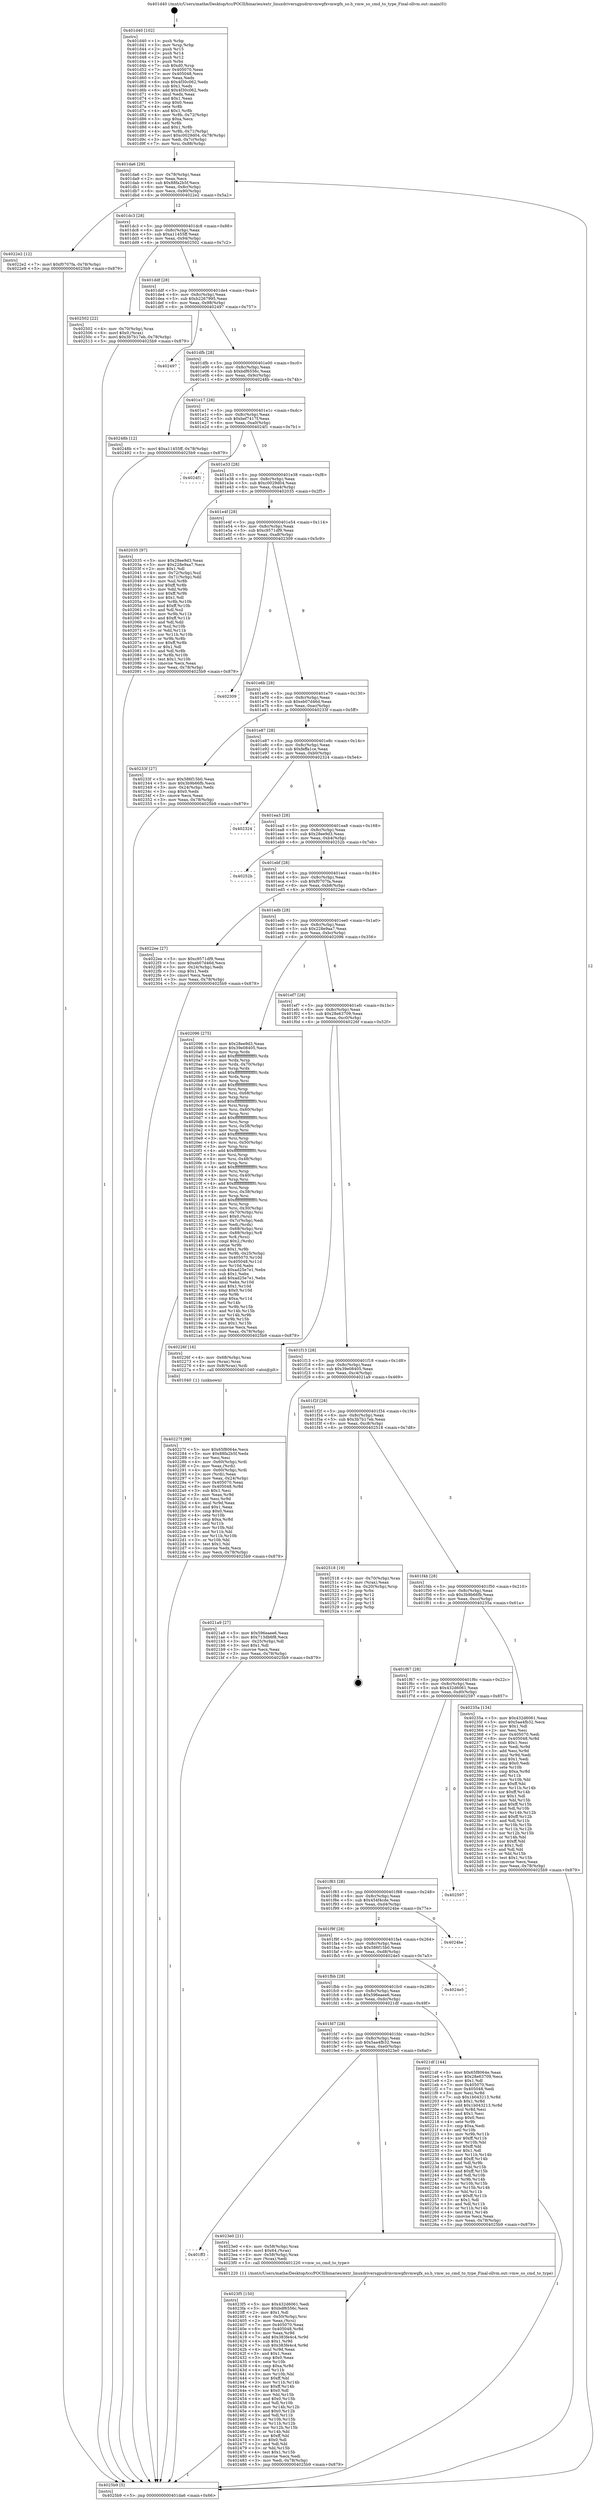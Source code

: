 digraph "0x401d40" {
  label = "0x401d40 (/mnt/c/Users/mathe/Desktop/tcc/POCII/binaries/extr_linuxdriversgpudrmvmwgfxvmwgfx_so.h_vmw_so_cmd_to_type_Final-ollvm.out::main(0))"
  labelloc = "t"
  node[shape=record]

  Entry [label="",width=0.3,height=0.3,shape=circle,fillcolor=black,style=filled]
  "0x401da6" [label="{
     0x401da6 [29]\l
     | [instrs]\l
     &nbsp;&nbsp;0x401da6 \<+3\>: mov -0x78(%rbp),%eax\l
     &nbsp;&nbsp;0x401da9 \<+2\>: mov %eax,%ecx\l
     &nbsp;&nbsp;0x401dab \<+6\>: sub $0x88fa2b5f,%ecx\l
     &nbsp;&nbsp;0x401db1 \<+6\>: mov %eax,-0x8c(%rbp)\l
     &nbsp;&nbsp;0x401db7 \<+6\>: mov %ecx,-0x90(%rbp)\l
     &nbsp;&nbsp;0x401dbd \<+6\>: je 00000000004022e2 \<main+0x5a2\>\l
  }"]
  "0x4022e2" [label="{
     0x4022e2 [12]\l
     | [instrs]\l
     &nbsp;&nbsp;0x4022e2 \<+7\>: movl $0xf0707fa,-0x78(%rbp)\l
     &nbsp;&nbsp;0x4022e9 \<+5\>: jmp 00000000004025b9 \<main+0x879\>\l
  }"]
  "0x401dc3" [label="{
     0x401dc3 [28]\l
     | [instrs]\l
     &nbsp;&nbsp;0x401dc3 \<+5\>: jmp 0000000000401dc8 \<main+0x88\>\l
     &nbsp;&nbsp;0x401dc8 \<+6\>: mov -0x8c(%rbp),%eax\l
     &nbsp;&nbsp;0x401dce \<+5\>: sub $0xa11455ff,%eax\l
     &nbsp;&nbsp;0x401dd3 \<+6\>: mov %eax,-0x94(%rbp)\l
     &nbsp;&nbsp;0x401dd9 \<+6\>: je 0000000000402502 \<main+0x7c2\>\l
  }"]
  Exit [label="",width=0.3,height=0.3,shape=circle,fillcolor=black,style=filled,peripheries=2]
  "0x402502" [label="{
     0x402502 [22]\l
     | [instrs]\l
     &nbsp;&nbsp;0x402502 \<+4\>: mov -0x70(%rbp),%rax\l
     &nbsp;&nbsp;0x402506 \<+6\>: movl $0x0,(%rax)\l
     &nbsp;&nbsp;0x40250c \<+7\>: movl $0x3b7b17eb,-0x78(%rbp)\l
     &nbsp;&nbsp;0x402513 \<+5\>: jmp 00000000004025b9 \<main+0x879\>\l
  }"]
  "0x401ddf" [label="{
     0x401ddf [28]\l
     | [instrs]\l
     &nbsp;&nbsp;0x401ddf \<+5\>: jmp 0000000000401de4 \<main+0xa4\>\l
     &nbsp;&nbsp;0x401de4 \<+6\>: mov -0x8c(%rbp),%eax\l
     &nbsp;&nbsp;0x401dea \<+5\>: sub $0xb2267995,%eax\l
     &nbsp;&nbsp;0x401def \<+6\>: mov %eax,-0x98(%rbp)\l
     &nbsp;&nbsp;0x401df5 \<+6\>: je 0000000000402497 \<main+0x757\>\l
  }"]
  "0x4023f5" [label="{
     0x4023f5 [150]\l
     | [instrs]\l
     &nbsp;&nbsp;0x4023f5 \<+5\>: mov $0x432d6061,%edi\l
     &nbsp;&nbsp;0x4023fa \<+5\>: mov $0xbdf6556c,%ecx\l
     &nbsp;&nbsp;0x4023ff \<+2\>: mov $0x1,%dl\l
     &nbsp;&nbsp;0x402401 \<+4\>: mov -0x50(%rbp),%rsi\l
     &nbsp;&nbsp;0x402405 \<+2\>: mov %eax,(%rsi)\l
     &nbsp;&nbsp;0x402407 \<+7\>: mov 0x405070,%eax\l
     &nbsp;&nbsp;0x40240e \<+8\>: mov 0x405048,%r8d\l
     &nbsp;&nbsp;0x402416 \<+3\>: mov %eax,%r9d\l
     &nbsp;&nbsp;0x402419 \<+7\>: add $0x383fe4c4,%r9d\l
     &nbsp;&nbsp;0x402420 \<+4\>: sub $0x1,%r9d\l
     &nbsp;&nbsp;0x402424 \<+7\>: sub $0x383fe4c4,%r9d\l
     &nbsp;&nbsp;0x40242b \<+4\>: imul %r9d,%eax\l
     &nbsp;&nbsp;0x40242f \<+3\>: and $0x1,%eax\l
     &nbsp;&nbsp;0x402432 \<+3\>: cmp $0x0,%eax\l
     &nbsp;&nbsp;0x402435 \<+4\>: sete %r10b\l
     &nbsp;&nbsp;0x402439 \<+4\>: cmp $0xa,%r8d\l
     &nbsp;&nbsp;0x40243d \<+4\>: setl %r11b\l
     &nbsp;&nbsp;0x402441 \<+3\>: mov %r10b,%bl\l
     &nbsp;&nbsp;0x402444 \<+3\>: xor $0xff,%bl\l
     &nbsp;&nbsp;0x402447 \<+3\>: mov %r11b,%r14b\l
     &nbsp;&nbsp;0x40244a \<+4\>: xor $0xff,%r14b\l
     &nbsp;&nbsp;0x40244e \<+3\>: xor $0x0,%dl\l
     &nbsp;&nbsp;0x402451 \<+3\>: mov %bl,%r15b\l
     &nbsp;&nbsp;0x402454 \<+4\>: and $0x0,%r15b\l
     &nbsp;&nbsp;0x402458 \<+3\>: and %dl,%r10b\l
     &nbsp;&nbsp;0x40245b \<+3\>: mov %r14b,%r12b\l
     &nbsp;&nbsp;0x40245e \<+4\>: and $0x0,%r12b\l
     &nbsp;&nbsp;0x402462 \<+3\>: and %dl,%r11b\l
     &nbsp;&nbsp;0x402465 \<+3\>: or %r10b,%r15b\l
     &nbsp;&nbsp;0x402468 \<+3\>: or %r11b,%r12b\l
     &nbsp;&nbsp;0x40246b \<+3\>: xor %r12b,%r15b\l
     &nbsp;&nbsp;0x40246e \<+3\>: or %r14b,%bl\l
     &nbsp;&nbsp;0x402471 \<+3\>: xor $0xff,%bl\l
     &nbsp;&nbsp;0x402474 \<+3\>: or $0x0,%dl\l
     &nbsp;&nbsp;0x402477 \<+2\>: and %dl,%bl\l
     &nbsp;&nbsp;0x402479 \<+3\>: or %bl,%r15b\l
     &nbsp;&nbsp;0x40247c \<+4\>: test $0x1,%r15b\l
     &nbsp;&nbsp;0x402480 \<+3\>: cmovne %ecx,%edi\l
     &nbsp;&nbsp;0x402483 \<+3\>: mov %edi,-0x78(%rbp)\l
     &nbsp;&nbsp;0x402486 \<+5\>: jmp 00000000004025b9 \<main+0x879\>\l
  }"]
  "0x402497" [label="{
     0x402497\l
  }", style=dashed]
  "0x401dfb" [label="{
     0x401dfb [28]\l
     | [instrs]\l
     &nbsp;&nbsp;0x401dfb \<+5\>: jmp 0000000000401e00 \<main+0xc0\>\l
     &nbsp;&nbsp;0x401e00 \<+6\>: mov -0x8c(%rbp),%eax\l
     &nbsp;&nbsp;0x401e06 \<+5\>: sub $0xbdf6556c,%eax\l
     &nbsp;&nbsp;0x401e0b \<+6\>: mov %eax,-0x9c(%rbp)\l
     &nbsp;&nbsp;0x401e11 \<+6\>: je 000000000040248b \<main+0x74b\>\l
  }"]
  "0x401ff3" [label="{
     0x401ff3\l
  }", style=dashed]
  "0x40248b" [label="{
     0x40248b [12]\l
     | [instrs]\l
     &nbsp;&nbsp;0x40248b \<+7\>: movl $0xa11455ff,-0x78(%rbp)\l
     &nbsp;&nbsp;0x402492 \<+5\>: jmp 00000000004025b9 \<main+0x879\>\l
  }"]
  "0x401e17" [label="{
     0x401e17 [28]\l
     | [instrs]\l
     &nbsp;&nbsp;0x401e17 \<+5\>: jmp 0000000000401e1c \<main+0xdc\>\l
     &nbsp;&nbsp;0x401e1c \<+6\>: mov -0x8c(%rbp),%eax\l
     &nbsp;&nbsp;0x401e22 \<+5\>: sub $0xbef7417f,%eax\l
     &nbsp;&nbsp;0x401e27 \<+6\>: mov %eax,-0xa0(%rbp)\l
     &nbsp;&nbsp;0x401e2d \<+6\>: je 00000000004024f1 \<main+0x7b1\>\l
  }"]
  "0x4023e0" [label="{
     0x4023e0 [21]\l
     | [instrs]\l
     &nbsp;&nbsp;0x4023e0 \<+4\>: mov -0x58(%rbp),%rax\l
     &nbsp;&nbsp;0x4023e4 \<+6\>: movl $0x64,(%rax)\l
     &nbsp;&nbsp;0x4023ea \<+4\>: mov -0x58(%rbp),%rax\l
     &nbsp;&nbsp;0x4023ee \<+2\>: mov (%rax),%edi\l
     &nbsp;&nbsp;0x4023f0 \<+5\>: call 0000000000401220 \<vmw_so_cmd_to_type\>\l
     | [calls]\l
     &nbsp;&nbsp;0x401220 \{1\} (/mnt/c/Users/mathe/Desktop/tcc/POCII/binaries/extr_linuxdriversgpudrmvmwgfxvmwgfx_so.h_vmw_so_cmd_to_type_Final-ollvm.out::vmw_so_cmd_to_type)\l
  }"]
  "0x4024f1" [label="{
     0x4024f1\l
  }", style=dashed]
  "0x401e33" [label="{
     0x401e33 [28]\l
     | [instrs]\l
     &nbsp;&nbsp;0x401e33 \<+5\>: jmp 0000000000401e38 \<main+0xf8\>\l
     &nbsp;&nbsp;0x401e38 \<+6\>: mov -0x8c(%rbp),%eax\l
     &nbsp;&nbsp;0x401e3e \<+5\>: sub $0xc0029d04,%eax\l
     &nbsp;&nbsp;0x401e43 \<+6\>: mov %eax,-0xa4(%rbp)\l
     &nbsp;&nbsp;0x401e49 \<+6\>: je 0000000000402035 \<main+0x2f5\>\l
  }"]
  "0x40227f" [label="{
     0x40227f [99]\l
     | [instrs]\l
     &nbsp;&nbsp;0x40227f \<+5\>: mov $0x65f8064e,%ecx\l
     &nbsp;&nbsp;0x402284 \<+5\>: mov $0x88fa2b5f,%edx\l
     &nbsp;&nbsp;0x402289 \<+2\>: xor %esi,%esi\l
     &nbsp;&nbsp;0x40228b \<+4\>: mov -0x60(%rbp),%rdi\l
     &nbsp;&nbsp;0x40228f \<+2\>: mov %eax,(%rdi)\l
     &nbsp;&nbsp;0x402291 \<+4\>: mov -0x60(%rbp),%rdi\l
     &nbsp;&nbsp;0x402295 \<+2\>: mov (%rdi),%eax\l
     &nbsp;&nbsp;0x402297 \<+3\>: mov %eax,-0x24(%rbp)\l
     &nbsp;&nbsp;0x40229a \<+7\>: mov 0x405070,%eax\l
     &nbsp;&nbsp;0x4022a1 \<+8\>: mov 0x405048,%r8d\l
     &nbsp;&nbsp;0x4022a9 \<+3\>: sub $0x1,%esi\l
     &nbsp;&nbsp;0x4022ac \<+3\>: mov %eax,%r9d\l
     &nbsp;&nbsp;0x4022af \<+3\>: add %esi,%r9d\l
     &nbsp;&nbsp;0x4022b2 \<+4\>: imul %r9d,%eax\l
     &nbsp;&nbsp;0x4022b6 \<+3\>: and $0x1,%eax\l
     &nbsp;&nbsp;0x4022b9 \<+3\>: cmp $0x0,%eax\l
     &nbsp;&nbsp;0x4022bc \<+4\>: sete %r10b\l
     &nbsp;&nbsp;0x4022c0 \<+4\>: cmp $0xa,%r8d\l
     &nbsp;&nbsp;0x4022c4 \<+4\>: setl %r11b\l
     &nbsp;&nbsp;0x4022c8 \<+3\>: mov %r10b,%bl\l
     &nbsp;&nbsp;0x4022cb \<+3\>: and %r11b,%bl\l
     &nbsp;&nbsp;0x4022ce \<+3\>: xor %r11b,%r10b\l
     &nbsp;&nbsp;0x4022d1 \<+3\>: or %r10b,%bl\l
     &nbsp;&nbsp;0x4022d4 \<+3\>: test $0x1,%bl\l
     &nbsp;&nbsp;0x4022d7 \<+3\>: cmovne %edx,%ecx\l
     &nbsp;&nbsp;0x4022da \<+3\>: mov %ecx,-0x78(%rbp)\l
     &nbsp;&nbsp;0x4022dd \<+5\>: jmp 00000000004025b9 \<main+0x879\>\l
  }"]
  "0x402035" [label="{
     0x402035 [97]\l
     | [instrs]\l
     &nbsp;&nbsp;0x402035 \<+5\>: mov $0x28ee9d3,%eax\l
     &nbsp;&nbsp;0x40203a \<+5\>: mov $0x228e9aa7,%ecx\l
     &nbsp;&nbsp;0x40203f \<+2\>: mov $0x1,%dl\l
     &nbsp;&nbsp;0x402041 \<+4\>: mov -0x72(%rbp),%sil\l
     &nbsp;&nbsp;0x402045 \<+4\>: mov -0x71(%rbp),%dil\l
     &nbsp;&nbsp;0x402049 \<+3\>: mov %sil,%r8b\l
     &nbsp;&nbsp;0x40204c \<+4\>: xor $0xff,%r8b\l
     &nbsp;&nbsp;0x402050 \<+3\>: mov %dil,%r9b\l
     &nbsp;&nbsp;0x402053 \<+4\>: xor $0xff,%r9b\l
     &nbsp;&nbsp;0x402057 \<+3\>: xor $0x1,%dl\l
     &nbsp;&nbsp;0x40205a \<+3\>: mov %r8b,%r10b\l
     &nbsp;&nbsp;0x40205d \<+4\>: and $0xff,%r10b\l
     &nbsp;&nbsp;0x402061 \<+3\>: and %dl,%sil\l
     &nbsp;&nbsp;0x402064 \<+3\>: mov %r9b,%r11b\l
     &nbsp;&nbsp;0x402067 \<+4\>: and $0xff,%r11b\l
     &nbsp;&nbsp;0x40206b \<+3\>: and %dl,%dil\l
     &nbsp;&nbsp;0x40206e \<+3\>: or %sil,%r10b\l
     &nbsp;&nbsp;0x402071 \<+3\>: or %dil,%r11b\l
     &nbsp;&nbsp;0x402074 \<+3\>: xor %r11b,%r10b\l
     &nbsp;&nbsp;0x402077 \<+3\>: or %r9b,%r8b\l
     &nbsp;&nbsp;0x40207a \<+4\>: xor $0xff,%r8b\l
     &nbsp;&nbsp;0x40207e \<+3\>: or $0x1,%dl\l
     &nbsp;&nbsp;0x402081 \<+3\>: and %dl,%r8b\l
     &nbsp;&nbsp;0x402084 \<+3\>: or %r8b,%r10b\l
     &nbsp;&nbsp;0x402087 \<+4\>: test $0x1,%r10b\l
     &nbsp;&nbsp;0x40208b \<+3\>: cmovne %ecx,%eax\l
     &nbsp;&nbsp;0x40208e \<+3\>: mov %eax,-0x78(%rbp)\l
     &nbsp;&nbsp;0x402091 \<+5\>: jmp 00000000004025b9 \<main+0x879\>\l
  }"]
  "0x401e4f" [label="{
     0x401e4f [28]\l
     | [instrs]\l
     &nbsp;&nbsp;0x401e4f \<+5\>: jmp 0000000000401e54 \<main+0x114\>\l
     &nbsp;&nbsp;0x401e54 \<+6\>: mov -0x8c(%rbp),%eax\l
     &nbsp;&nbsp;0x401e5a \<+5\>: sub $0xc9571df9,%eax\l
     &nbsp;&nbsp;0x401e5f \<+6\>: mov %eax,-0xa8(%rbp)\l
     &nbsp;&nbsp;0x401e65 \<+6\>: je 0000000000402309 \<main+0x5c9\>\l
  }"]
  "0x4025b9" [label="{
     0x4025b9 [5]\l
     | [instrs]\l
     &nbsp;&nbsp;0x4025b9 \<+5\>: jmp 0000000000401da6 \<main+0x66\>\l
  }"]
  "0x401d40" [label="{
     0x401d40 [102]\l
     | [instrs]\l
     &nbsp;&nbsp;0x401d40 \<+1\>: push %rbp\l
     &nbsp;&nbsp;0x401d41 \<+3\>: mov %rsp,%rbp\l
     &nbsp;&nbsp;0x401d44 \<+2\>: push %r15\l
     &nbsp;&nbsp;0x401d46 \<+2\>: push %r14\l
     &nbsp;&nbsp;0x401d48 \<+2\>: push %r12\l
     &nbsp;&nbsp;0x401d4a \<+1\>: push %rbx\l
     &nbsp;&nbsp;0x401d4b \<+7\>: sub $0xd0,%rsp\l
     &nbsp;&nbsp;0x401d52 \<+7\>: mov 0x405070,%eax\l
     &nbsp;&nbsp;0x401d59 \<+7\>: mov 0x405048,%ecx\l
     &nbsp;&nbsp;0x401d60 \<+2\>: mov %eax,%edx\l
     &nbsp;&nbsp;0x401d62 \<+6\>: sub $0x4f30c062,%edx\l
     &nbsp;&nbsp;0x401d68 \<+3\>: sub $0x1,%edx\l
     &nbsp;&nbsp;0x401d6b \<+6\>: add $0x4f30c062,%edx\l
     &nbsp;&nbsp;0x401d71 \<+3\>: imul %edx,%eax\l
     &nbsp;&nbsp;0x401d74 \<+3\>: and $0x1,%eax\l
     &nbsp;&nbsp;0x401d77 \<+3\>: cmp $0x0,%eax\l
     &nbsp;&nbsp;0x401d7a \<+4\>: sete %r8b\l
     &nbsp;&nbsp;0x401d7e \<+4\>: and $0x1,%r8b\l
     &nbsp;&nbsp;0x401d82 \<+4\>: mov %r8b,-0x72(%rbp)\l
     &nbsp;&nbsp;0x401d86 \<+3\>: cmp $0xa,%ecx\l
     &nbsp;&nbsp;0x401d89 \<+4\>: setl %r8b\l
     &nbsp;&nbsp;0x401d8d \<+4\>: and $0x1,%r8b\l
     &nbsp;&nbsp;0x401d91 \<+4\>: mov %r8b,-0x71(%rbp)\l
     &nbsp;&nbsp;0x401d95 \<+7\>: movl $0xc0029d04,-0x78(%rbp)\l
     &nbsp;&nbsp;0x401d9c \<+3\>: mov %edi,-0x7c(%rbp)\l
     &nbsp;&nbsp;0x401d9f \<+7\>: mov %rsi,-0x88(%rbp)\l
  }"]
  "0x401fd7" [label="{
     0x401fd7 [28]\l
     | [instrs]\l
     &nbsp;&nbsp;0x401fd7 \<+5\>: jmp 0000000000401fdc \<main+0x29c\>\l
     &nbsp;&nbsp;0x401fdc \<+6\>: mov -0x8c(%rbp),%eax\l
     &nbsp;&nbsp;0x401fe2 \<+5\>: sub $0x5aa4fb32,%eax\l
     &nbsp;&nbsp;0x401fe7 \<+6\>: mov %eax,-0xe0(%rbp)\l
     &nbsp;&nbsp;0x401fed \<+6\>: je 00000000004023e0 \<main+0x6a0\>\l
  }"]
  "0x402309" [label="{
     0x402309\l
  }", style=dashed]
  "0x401e6b" [label="{
     0x401e6b [28]\l
     | [instrs]\l
     &nbsp;&nbsp;0x401e6b \<+5\>: jmp 0000000000401e70 \<main+0x130\>\l
     &nbsp;&nbsp;0x401e70 \<+6\>: mov -0x8c(%rbp),%eax\l
     &nbsp;&nbsp;0x401e76 \<+5\>: sub $0xeb07d46d,%eax\l
     &nbsp;&nbsp;0x401e7b \<+6\>: mov %eax,-0xac(%rbp)\l
     &nbsp;&nbsp;0x401e81 \<+6\>: je 000000000040233f \<main+0x5ff\>\l
  }"]
  "0x4021df" [label="{
     0x4021df [144]\l
     | [instrs]\l
     &nbsp;&nbsp;0x4021df \<+5\>: mov $0x65f8064e,%eax\l
     &nbsp;&nbsp;0x4021e4 \<+5\>: mov $0x28e63709,%ecx\l
     &nbsp;&nbsp;0x4021e9 \<+2\>: mov $0x1,%dl\l
     &nbsp;&nbsp;0x4021eb \<+7\>: mov 0x405070,%esi\l
     &nbsp;&nbsp;0x4021f2 \<+7\>: mov 0x405048,%edi\l
     &nbsp;&nbsp;0x4021f9 \<+3\>: mov %esi,%r8d\l
     &nbsp;&nbsp;0x4021fc \<+7\>: sub $0x1b043213,%r8d\l
     &nbsp;&nbsp;0x402203 \<+4\>: sub $0x1,%r8d\l
     &nbsp;&nbsp;0x402207 \<+7\>: add $0x1b043213,%r8d\l
     &nbsp;&nbsp;0x40220e \<+4\>: imul %r8d,%esi\l
     &nbsp;&nbsp;0x402212 \<+3\>: and $0x1,%esi\l
     &nbsp;&nbsp;0x402215 \<+3\>: cmp $0x0,%esi\l
     &nbsp;&nbsp;0x402218 \<+4\>: sete %r9b\l
     &nbsp;&nbsp;0x40221c \<+3\>: cmp $0xa,%edi\l
     &nbsp;&nbsp;0x40221f \<+4\>: setl %r10b\l
     &nbsp;&nbsp;0x402223 \<+3\>: mov %r9b,%r11b\l
     &nbsp;&nbsp;0x402226 \<+4\>: xor $0xff,%r11b\l
     &nbsp;&nbsp;0x40222a \<+3\>: mov %r10b,%bl\l
     &nbsp;&nbsp;0x40222d \<+3\>: xor $0xff,%bl\l
     &nbsp;&nbsp;0x402230 \<+3\>: xor $0x1,%dl\l
     &nbsp;&nbsp;0x402233 \<+3\>: mov %r11b,%r14b\l
     &nbsp;&nbsp;0x402236 \<+4\>: and $0xff,%r14b\l
     &nbsp;&nbsp;0x40223a \<+3\>: and %dl,%r9b\l
     &nbsp;&nbsp;0x40223d \<+3\>: mov %bl,%r15b\l
     &nbsp;&nbsp;0x402240 \<+4\>: and $0xff,%r15b\l
     &nbsp;&nbsp;0x402244 \<+3\>: and %dl,%r10b\l
     &nbsp;&nbsp;0x402247 \<+3\>: or %r9b,%r14b\l
     &nbsp;&nbsp;0x40224a \<+3\>: or %r10b,%r15b\l
     &nbsp;&nbsp;0x40224d \<+3\>: xor %r15b,%r14b\l
     &nbsp;&nbsp;0x402250 \<+3\>: or %bl,%r11b\l
     &nbsp;&nbsp;0x402253 \<+4\>: xor $0xff,%r11b\l
     &nbsp;&nbsp;0x402257 \<+3\>: or $0x1,%dl\l
     &nbsp;&nbsp;0x40225a \<+3\>: and %dl,%r11b\l
     &nbsp;&nbsp;0x40225d \<+3\>: or %r11b,%r14b\l
     &nbsp;&nbsp;0x402260 \<+4\>: test $0x1,%r14b\l
     &nbsp;&nbsp;0x402264 \<+3\>: cmovne %ecx,%eax\l
     &nbsp;&nbsp;0x402267 \<+3\>: mov %eax,-0x78(%rbp)\l
     &nbsp;&nbsp;0x40226a \<+5\>: jmp 00000000004025b9 \<main+0x879\>\l
  }"]
  "0x40233f" [label="{
     0x40233f [27]\l
     | [instrs]\l
     &nbsp;&nbsp;0x40233f \<+5\>: mov $0x586f15b0,%eax\l
     &nbsp;&nbsp;0x402344 \<+5\>: mov $0x3b9b66fb,%ecx\l
     &nbsp;&nbsp;0x402349 \<+3\>: mov -0x24(%rbp),%edx\l
     &nbsp;&nbsp;0x40234c \<+3\>: cmp $0x0,%edx\l
     &nbsp;&nbsp;0x40234f \<+3\>: cmove %ecx,%eax\l
     &nbsp;&nbsp;0x402352 \<+3\>: mov %eax,-0x78(%rbp)\l
     &nbsp;&nbsp;0x402355 \<+5\>: jmp 00000000004025b9 \<main+0x879\>\l
  }"]
  "0x401e87" [label="{
     0x401e87 [28]\l
     | [instrs]\l
     &nbsp;&nbsp;0x401e87 \<+5\>: jmp 0000000000401e8c \<main+0x14c\>\l
     &nbsp;&nbsp;0x401e8c \<+6\>: mov -0x8c(%rbp),%eax\l
     &nbsp;&nbsp;0x401e92 \<+5\>: sub $0xfeffa1ce,%eax\l
     &nbsp;&nbsp;0x401e97 \<+6\>: mov %eax,-0xb0(%rbp)\l
     &nbsp;&nbsp;0x401e9d \<+6\>: je 0000000000402324 \<main+0x5e4\>\l
  }"]
  "0x401fbb" [label="{
     0x401fbb [28]\l
     | [instrs]\l
     &nbsp;&nbsp;0x401fbb \<+5\>: jmp 0000000000401fc0 \<main+0x280\>\l
     &nbsp;&nbsp;0x401fc0 \<+6\>: mov -0x8c(%rbp),%eax\l
     &nbsp;&nbsp;0x401fc6 \<+5\>: sub $0x596eaee6,%eax\l
     &nbsp;&nbsp;0x401fcb \<+6\>: mov %eax,-0xdc(%rbp)\l
     &nbsp;&nbsp;0x401fd1 \<+6\>: je 00000000004021df \<main+0x49f\>\l
  }"]
  "0x402324" [label="{
     0x402324\l
  }", style=dashed]
  "0x401ea3" [label="{
     0x401ea3 [28]\l
     | [instrs]\l
     &nbsp;&nbsp;0x401ea3 \<+5\>: jmp 0000000000401ea8 \<main+0x168\>\l
     &nbsp;&nbsp;0x401ea8 \<+6\>: mov -0x8c(%rbp),%eax\l
     &nbsp;&nbsp;0x401eae \<+5\>: sub $0x28ee9d3,%eax\l
     &nbsp;&nbsp;0x401eb3 \<+6\>: mov %eax,-0xb4(%rbp)\l
     &nbsp;&nbsp;0x401eb9 \<+6\>: je 000000000040252b \<main+0x7eb\>\l
  }"]
  "0x4024e5" [label="{
     0x4024e5\l
  }", style=dashed]
  "0x40252b" [label="{
     0x40252b\l
  }", style=dashed]
  "0x401ebf" [label="{
     0x401ebf [28]\l
     | [instrs]\l
     &nbsp;&nbsp;0x401ebf \<+5\>: jmp 0000000000401ec4 \<main+0x184\>\l
     &nbsp;&nbsp;0x401ec4 \<+6\>: mov -0x8c(%rbp),%eax\l
     &nbsp;&nbsp;0x401eca \<+5\>: sub $0xf0707fa,%eax\l
     &nbsp;&nbsp;0x401ecf \<+6\>: mov %eax,-0xb8(%rbp)\l
     &nbsp;&nbsp;0x401ed5 \<+6\>: je 00000000004022ee \<main+0x5ae\>\l
  }"]
  "0x401f9f" [label="{
     0x401f9f [28]\l
     | [instrs]\l
     &nbsp;&nbsp;0x401f9f \<+5\>: jmp 0000000000401fa4 \<main+0x264\>\l
     &nbsp;&nbsp;0x401fa4 \<+6\>: mov -0x8c(%rbp),%eax\l
     &nbsp;&nbsp;0x401faa \<+5\>: sub $0x586f15b0,%eax\l
     &nbsp;&nbsp;0x401faf \<+6\>: mov %eax,-0xd8(%rbp)\l
     &nbsp;&nbsp;0x401fb5 \<+6\>: je 00000000004024e5 \<main+0x7a5\>\l
  }"]
  "0x4022ee" [label="{
     0x4022ee [27]\l
     | [instrs]\l
     &nbsp;&nbsp;0x4022ee \<+5\>: mov $0xc9571df9,%eax\l
     &nbsp;&nbsp;0x4022f3 \<+5\>: mov $0xeb07d46d,%ecx\l
     &nbsp;&nbsp;0x4022f8 \<+3\>: mov -0x24(%rbp),%edx\l
     &nbsp;&nbsp;0x4022fb \<+3\>: cmp $0x1,%edx\l
     &nbsp;&nbsp;0x4022fe \<+3\>: cmovl %ecx,%eax\l
     &nbsp;&nbsp;0x402301 \<+3\>: mov %eax,-0x78(%rbp)\l
     &nbsp;&nbsp;0x402304 \<+5\>: jmp 00000000004025b9 \<main+0x879\>\l
  }"]
  "0x401edb" [label="{
     0x401edb [28]\l
     | [instrs]\l
     &nbsp;&nbsp;0x401edb \<+5\>: jmp 0000000000401ee0 \<main+0x1a0\>\l
     &nbsp;&nbsp;0x401ee0 \<+6\>: mov -0x8c(%rbp),%eax\l
     &nbsp;&nbsp;0x401ee6 \<+5\>: sub $0x228e9aa7,%eax\l
     &nbsp;&nbsp;0x401eeb \<+6\>: mov %eax,-0xbc(%rbp)\l
     &nbsp;&nbsp;0x401ef1 \<+6\>: je 0000000000402096 \<main+0x356\>\l
  }"]
  "0x4024be" [label="{
     0x4024be\l
  }", style=dashed]
  "0x402096" [label="{
     0x402096 [275]\l
     | [instrs]\l
     &nbsp;&nbsp;0x402096 \<+5\>: mov $0x28ee9d3,%eax\l
     &nbsp;&nbsp;0x40209b \<+5\>: mov $0x39e08405,%ecx\l
     &nbsp;&nbsp;0x4020a0 \<+3\>: mov %rsp,%rdx\l
     &nbsp;&nbsp;0x4020a3 \<+4\>: add $0xfffffffffffffff0,%rdx\l
     &nbsp;&nbsp;0x4020a7 \<+3\>: mov %rdx,%rsp\l
     &nbsp;&nbsp;0x4020aa \<+4\>: mov %rdx,-0x70(%rbp)\l
     &nbsp;&nbsp;0x4020ae \<+3\>: mov %rsp,%rdx\l
     &nbsp;&nbsp;0x4020b1 \<+4\>: add $0xfffffffffffffff0,%rdx\l
     &nbsp;&nbsp;0x4020b5 \<+3\>: mov %rdx,%rsp\l
     &nbsp;&nbsp;0x4020b8 \<+3\>: mov %rsp,%rsi\l
     &nbsp;&nbsp;0x4020bb \<+4\>: add $0xfffffffffffffff0,%rsi\l
     &nbsp;&nbsp;0x4020bf \<+3\>: mov %rsi,%rsp\l
     &nbsp;&nbsp;0x4020c2 \<+4\>: mov %rsi,-0x68(%rbp)\l
     &nbsp;&nbsp;0x4020c6 \<+3\>: mov %rsp,%rsi\l
     &nbsp;&nbsp;0x4020c9 \<+4\>: add $0xfffffffffffffff0,%rsi\l
     &nbsp;&nbsp;0x4020cd \<+3\>: mov %rsi,%rsp\l
     &nbsp;&nbsp;0x4020d0 \<+4\>: mov %rsi,-0x60(%rbp)\l
     &nbsp;&nbsp;0x4020d4 \<+3\>: mov %rsp,%rsi\l
     &nbsp;&nbsp;0x4020d7 \<+4\>: add $0xfffffffffffffff0,%rsi\l
     &nbsp;&nbsp;0x4020db \<+3\>: mov %rsi,%rsp\l
     &nbsp;&nbsp;0x4020de \<+4\>: mov %rsi,-0x58(%rbp)\l
     &nbsp;&nbsp;0x4020e2 \<+3\>: mov %rsp,%rsi\l
     &nbsp;&nbsp;0x4020e5 \<+4\>: add $0xfffffffffffffff0,%rsi\l
     &nbsp;&nbsp;0x4020e9 \<+3\>: mov %rsi,%rsp\l
     &nbsp;&nbsp;0x4020ec \<+4\>: mov %rsi,-0x50(%rbp)\l
     &nbsp;&nbsp;0x4020f0 \<+3\>: mov %rsp,%rsi\l
     &nbsp;&nbsp;0x4020f3 \<+4\>: add $0xfffffffffffffff0,%rsi\l
     &nbsp;&nbsp;0x4020f7 \<+3\>: mov %rsi,%rsp\l
     &nbsp;&nbsp;0x4020fa \<+4\>: mov %rsi,-0x48(%rbp)\l
     &nbsp;&nbsp;0x4020fe \<+3\>: mov %rsp,%rsi\l
     &nbsp;&nbsp;0x402101 \<+4\>: add $0xfffffffffffffff0,%rsi\l
     &nbsp;&nbsp;0x402105 \<+3\>: mov %rsi,%rsp\l
     &nbsp;&nbsp;0x402108 \<+4\>: mov %rsi,-0x40(%rbp)\l
     &nbsp;&nbsp;0x40210c \<+3\>: mov %rsp,%rsi\l
     &nbsp;&nbsp;0x40210f \<+4\>: add $0xfffffffffffffff0,%rsi\l
     &nbsp;&nbsp;0x402113 \<+3\>: mov %rsi,%rsp\l
     &nbsp;&nbsp;0x402116 \<+4\>: mov %rsi,-0x38(%rbp)\l
     &nbsp;&nbsp;0x40211a \<+3\>: mov %rsp,%rsi\l
     &nbsp;&nbsp;0x40211d \<+4\>: add $0xfffffffffffffff0,%rsi\l
     &nbsp;&nbsp;0x402121 \<+3\>: mov %rsi,%rsp\l
     &nbsp;&nbsp;0x402124 \<+4\>: mov %rsi,-0x30(%rbp)\l
     &nbsp;&nbsp;0x402128 \<+4\>: mov -0x70(%rbp),%rsi\l
     &nbsp;&nbsp;0x40212c \<+6\>: movl $0x0,(%rsi)\l
     &nbsp;&nbsp;0x402132 \<+3\>: mov -0x7c(%rbp),%edi\l
     &nbsp;&nbsp;0x402135 \<+2\>: mov %edi,(%rdx)\l
     &nbsp;&nbsp;0x402137 \<+4\>: mov -0x68(%rbp),%rsi\l
     &nbsp;&nbsp;0x40213b \<+7\>: mov -0x88(%rbp),%r8\l
     &nbsp;&nbsp;0x402142 \<+3\>: mov %r8,(%rsi)\l
     &nbsp;&nbsp;0x402145 \<+3\>: cmpl $0x2,(%rdx)\l
     &nbsp;&nbsp;0x402148 \<+4\>: setne %r9b\l
     &nbsp;&nbsp;0x40214c \<+4\>: and $0x1,%r9b\l
     &nbsp;&nbsp;0x402150 \<+4\>: mov %r9b,-0x25(%rbp)\l
     &nbsp;&nbsp;0x402154 \<+8\>: mov 0x405070,%r10d\l
     &nbsp;&nbsp;0x40215c \<+8\>: mov 0x405048,%r11d\l
     &nbsp;&nbsp;0x402164 \<+3\>: mov %r10d,%ebx\l
     &nbsp;&nbsp;0x402167 \<+6\>: sub $0xad25e7e1,%ebx\l
     &nbsp;&nbsp;0x40216d \<+3\>: sub $0x1,%ebx\l
     &nbsp;&nbsp;0x402170 \<+6\>: add $0xad25e7e1,%ebx\l
     &nbsp;&nbsp;0x402176 \<+4\>: imul %ebx,%r10d\l
     &nbsp;&nbsp;0x40217a \<+4\>: and $0x1,%r10d\l
     &nbsp;&nbsp;0x40217e \<+4\>: cmp $0x0,%r10d\l
     &nbsp;&nbsp;0x402182 \<+4\>: sete %r9b\l
     &nbsp;&nbsp;0x402186 \<+4\>: cmp $0xa,%r11d\l
     &nbsp;&nbsp;0x40218a \<+4\>: setl %r14b\l
     &nbsp;&nbsp;0x40218e \<+3\>: mov %r9b,%r15b\l
     &nbsp;&nbsp;0x402191 \<+3\>: and %r14b,%r15b\l
     &nbsp;&nbsp;0x402194 \<+3\>: xor %r14b,%r9b\l
     &nbsp;&nbsp;0x402197 \<+3\>: or %r9b,%r15b\l
     &nbsp;&nbsp;0x40219a \<+4\>: test $0x1,%r15b\l
     &nbsp;&nbsp;0x40219e \<+3\>: cmovne %ecx,%eax\l
     &nbsp;&nbsp;0x4021a1 \<+3\>: mov %eax,-0x78(%rbp)\l
     &nbsp;&nbsp;0x4021a4 \<+5\>: jmp 00000000004025b9 \<main+0x879\>\l
  }"]
  "0x401ef7" [label="{
     0x401ef7 [28]\l
     | [instrs]\l
     &nbsp;&nbsp;0x401ef7 \<+5\>: jmp 0000000000401efc \<main+0x1bc\>\l
     &nbsp;&nbsp;0x401efc \<+6\>: mov -0x8c(%rbp),%eax\l
     &nbsp;&nbsp;0x401f02 \<+5\>: sub $0x28e63709,%eax\l
     &nbsp;&nbsp;0x401f07 \<+6\>: mov %eax,-0xc0(%rbp)\l
     &nbsp;&nbsp;0x401f0d \<+6\>: je 000000000040226f \<main+0x52f\>\l
  }"]
  "0x401f83" [label="{
     0x401f83 [28]\l
     | [instrs]\l
     &nbsp;&nbsp;0x401f83 \<+5\>: jmp 0000000000401f88 \<main+0x248\>\l
     &nbsp;&nbsp;0x401f88 \<+6\>: mov -0x8c(%rbp),%eax\l
     &nbsp;&nbsp;0x401f8e \<+5\>: sub $0x454f4cde,%eax\l
     &nbsp;&nbsp;0x401f93 \<+6\>: mov %eax,-0xd4(%rbp)\l
     &nbsp;&nbsp;0x401f99 \<+6\>: je 00000000004024be \<main+0x77e\>\l
  }"]
  "0x402597" [label="{
     0x402597\l
  }", style=dashed]
  "0x40226f" [label="{
     0x40226f [16]\l
     | [instrs]\l
     &nbsp;&nbsp;0x40226f \<+4\>: mov -0x68(%rbp),%rax\l
     &nbsp;&nbsp;0x402273 \<+3\>: mov (%rax),%rax\l
     &nbsp;&nbsp;0x402276 \<+4\>: mov 0x8(%rax),%rdi\l
     &nbsp;&nbsp;0x40227a \<+5\>: call 0000000000401040 \<atoi@plt\>\l
     | [calls]\l
     &nbsp;&nbsp;0x401040 \{1\} (unknown)\l
  }"]
  "0x401f13" [label="{
     0x401f13 [28]\l
     | [instrs]\l
     &nbsp;&nbsp;0x401f13 \<+5\>: jmp 0000000000401f18 \<main+0x1d8\>\l
     &nbsp;&nbsp;0x401f18 \<+6\>: mov -0x8c(%rbp),%eax\l
     &nbsp;&nbsp;0x401f1e \<+5\>: sub $0x39e08405,%eax\l
     &nbsp;&nbsp;0x401f23 \<+6\>: mov %eax,-0xc4(%rbp)\l
     &nbsp;&nbsp;0x401f29 \<+6\>: je 00000000004021a9 \<main+0x469\>\l
  }"]
  "0x401f67" [label="{
     0x401f67 [28]\l
     | [instrs]\l
     &nbsp;&nbsp;0x401f67 \<+5\>: jmp 0000000000401f6c \<main+0x22c\>\l
     &nbsp;&nbsp;0x401f6c \<+6\>: mov -0x8c(%rbp),%eax\l
     &nbsp;&nbsp;0x401f72 \<+5\>: sub $0x432d6061,%eax\l
     &nbsp;&nbsp;0x401f77 \<+6\>: mov %eax,-0xd0(%rbp)\l
     &nbsp;&nbsp;0x401f7d \<+6\>: je 0000000000402597 \<main+0x857\>\l
  }"]
  "0x4021a9" [label="{
     0x4021a9 [27]\l
     | [instrs]\l
     &nbsp;&nbsp;0x4021a9 \<+5\>: mov $0x596eaee6,%eax\l
     &nbsp;&nbsp;0x4021ae \<+5\>: mov $0x713db6f8,%ecx\l
     &nbsp;&nbsp;0x4021b3 \<+3\>: mov -0x25(%rbp),%dl\l
     &nbsp;&nbsp;0x4021b6 \<+3\>: test $0x1,%dl\l
     &nbsp;&nbsp;0x4021b9 \<+3\>: cmovne %ecx,%eax\l
     &nbsp;&nbsp;0x4021bc \<+3\>: mov %eax,-0x78(%rbp)\l
     &nbsp;&nbsp;0x4021bf \<+5\>: jmp 00000000004025b9 \<main+0x879\>\l
  }"]
  "0x401f2f" [label="{
     0x401f2f [28]\l
     | [instrs]\l
     &nbsp;&nbsp;0x401f2f \<+5\>: jmp 0000000000401f34 \<main+0x1f4\>\l
     &nbsp;&nbsp;0x401f34 \<+6\>: mov -0x8c(%rbp),%eax\l
     &nbsp;&nbsp;0x401f3a \<+5\>: sub $0x3b7b17eb,%eax\l
     &nbsp;&nbsp;0x401f3f \<+6\>: mov %eax,-0xc8(%rbp)\l
     &nbsp;&nbsp;0x401f45 \<+6\>: je 0000000000402518 \<main+0x7d8\>\l
  }"]
  "0x40235a" [label="{
     0x40235a [134]\l
     | [instrs]\l
     &nbsp;&nbsp;0x40235a \<+5\>: mov $0x432d6061,%eax\l
     &nbsp;&nbsp;0x40235f \<+5\>: mov $0x5aa4fb32,%ecx\l
     &nbsp;&nbsp;0x402364 \<+2\>: mov $0x1,%dl\l
     &nbsp;&nbsp;0x402366 \<+2\>: xor %esi,%esi\l
     &nbsp;&nbsp;0x402368 \<+7\>: mov 0x405070,%edi\l
     &nbsp;&nbsp;0x40236f \<+8\>: mov 0x405048,%r8d\l
     &nbsp;&nbsp;0x402377 \<+3\>: sub $0x1,%esi\l
     &nbsp;&nbsp;0x40237a \<+3\>: mov %edi,%r9d\l
     &nbsp;&nbsp;0x40237d \<+3\>: add %esi,%r9d\l
     &nbsp;&nbsp;0x402380 \<+4\>: imul %r9d,%edi\l
     &nbsp;&nbsp;0x402384 \<+3\>: and $0x1,%edi\l
     &nbsp;&nbsp;0x402387 \<+3\>: cmp $0x0,%edi\l
     &nbsp;&nbsp;0x40238a \<+4\>: sete %r10b\l
     &nbsp;&nbsp;0x40238e \<+4\>: cmp $0xa,%r8d\l
     &nbsp;&nbsp;0x402392 \<+4\>: setl %r11b\l
     &nbsp;&nbsp;0x402396 \<+3\>: mov %r10b,%bl\l
     &nbsp;&nbsp;0x402399 \<+3\>: xor $0xff,%bl\l
     &nbsp;&nbsp;0x40239c \<+3\>: mov %r11b,%r14b\l
     &nbsp;&nbsp;0x40239f \<+4\>: xor $0xff,%r14b\l
     &nbsp;&nbsp;0x4023a3 \<+3\>: xor $0x1,%dl\l
     &nbsp;&nbsp;0x4023a6 \<+3\>: mov %bl,%r15b\l
     &nbsp;&nbsp;0x4023a9 \<+4\>: and $0xff,%r15b\l
     &nbsp;&nbsp;0x4023ad \<+3\>: and %dl,%r10b\l
     &nbsp;&nbsp;0x4023b0 \<+3\>: mov %r14b,%r12b\l
     &nbsp;&nbsp;0x4023b3 \<+4\>: and $0xff,%r12b\l
     &nbsp;&nbsp;0x4023b7 \<+3\>: and %dl,%r11b\l
     &nbsp;&nbsp;0x4023ba \<+3\>: or %r10b,%r15b\l
     &nbsp;&nbsp;0x4023bd \<+3\>: or %r11b,%r12b\l
     &nbsp;&nbsp;0x4023c0 \<+3\>: xor %r12b,%r15b\l
     &nbsp;&nbsp;0x4023c3 \<+3\>: or %r14b,%bl\l
     &nbsp;&nbsp;0x4023c6 \<+3\>: xor $0xff,%bl\l
     &nbsp;&nbsp;0x4023c9 \<+3\>: or $0x1,%dl\l
     &nbsp;&nbsp;0x4023cc \<+2\>: and %dl,%bl\l
     &nbsp;&nbsp;0x4023ce \<+3\>: or %bl,%r15b\l
     &nbsp;&nbsp;0x4023d1 \<+4\>: test $0x1,%r15b\l
     &nbsp;&nbsp;0x4023d5 \<+3\>: cmovne %ecx,%eax\l
     &nbsp;&nbsp;0x4023d8 \<+3\>: mov %eax,-0x78(%rbp)\l
     &nbsp;&nbsp;0x4023db \<+5\>: jmp 00000000004025b9 \<main+0x879\>\l
  }"]
  "0x402518" [label="{
     0x402518 [19]\l
     | [instrs]\l
     &nbsp;&nbsp;0x402518 \<+4\>: mov -0x70(%rbp),%rax\l
     &nbsp;&nbsp;0x40251c \<+2\>: mov (%rax),%eax\l
     &nbsp;&nbsp;0x40251e \<+4\>: lea -0x20(%rbp),%rsp\l
     &nbsp;&nbsp;0x402522 \<+1\>: pop %rbx\l
     &nbsp;&nbsp;0x402523 \<+2\>: pop %r12\l
     &nbsp;&nbsp;0x402525 \<+2\>: pop %r14\l
     &nbsp;&nbsp;0x402527 \<+2\>: pop %r15\l
     &nbsp;&nbsp;0x402529 \<+1\>: pop %rbp\l
     &nbsp;&nbsp;0x40252a \<+1\>: ret\l
  }"]
  "0x401f4b" [label="{
     0x401f4b [28]\l
     | [instrs]\l
     &nbsp;&nbsp;0x401f4b \<+5\>: jmp 0000000000401f50 \<main+0x210\>\l
     &nbsp;&nbsp;0x401f50 \<+6\>: mov -0x8c(%rbp),%eax\l
     &nbsp;&nbsp;0x401f56 \<+5\>: sub $0x3b9b66fb,%eax\l
     &nbsp;&nbsp;0x401f5b \<+6\>: mov %eax,-0xcc(%rbp)\l
     &nbsp;&nbsp;0x401f61 \<+6\>: je 000000000040235a \<main+0x61a\>\l
  }"]
  Entry -> "0x401d40" [label=" 1"]
  "0x401da6" -> "0x4022e2" [label=" 1"]
  "0x401da6" -> "0x401dc3" [label=" 12"]
  "0x402518" -> Exit [label=" 1"]
  "0x401dc3" -> "0x402502" [label=" 1"]
  "0x401dc3" -> "0x401ddf" [label=" 11"]
  "0x402502" -> "0x4025b9" [label=" 1"]
  "0x401ddf" -> "0x402497" [label=" 0"]
  "0x401ddf" -> "0x401dfb" [label=" 11"]
  "0x40248b" -> "0x4025b9" [label=" 1"]
  "0x401dfb" -> "0x40248b" [label=" 1"]
  "0x401dfb" -> "0x401e17" [label=" 10"]
  "0x4023f5" -> "0x4025b9" [label=" 1"]
  "0x401e17" -> "0x4024f1" [label=" 0"]
  "0x401e17" -> "0x401e33" [label=" 10"]
  "0x4023e0" -> "0x4023f5" [label=" 1"]
  "0x401e33" -> "0x402035" [label=" 1"]
  "0x401e33" -> "0x401e4f" [label=" 9"]
  "0x402035" -> "0x4025b9" [label=" 1"]
  "0x401d40" -> "0x401da6" [label=" 1"]
  "0x4025b9" -> "0x401da6" [label=" 12"]
  "0x401fd7" -> "0x4023e0" [label=" 1"]
  "0x401e4f" -> "0x402309" [label=" 0"]
  "0x401e4f" -> "0x401e6b" [label=" 9"]
  "0x401fd7" -> "0x401ff3" [label=" 0"]
  "0x401e6b" -> "0x40233f" [label=" 1"]
  "0x401e6b" -> "0x401e87" [label=" 8"]
  "0x40235a" -> "0x4025b9" [label=" 1"]
  "0x401e87" -> "0x402324" [label=" 0"]
  "0x401e87" -> "0x401ea3" [label=" 8"]
  "0x4022ee" -> "0x4025b9" [label=" 1"]
  "0x401ea3" -> "0x40252b" [label=" 0"]
  "0x401ea3" -> "0x401ebf" [label=" 8"]
  "0x4022e2" -> "0x4025b9" [label=" 1"]
  "0x401ebf" -> "0x4022ee" [label=" 1"]
  "0x401ebf" -> "0x401edb" [label=" 7"]
  "0x40226f" -> "0x40227f" [label=" 1"]
  "0x401edb" -> "0x402096" [label=" 1"]
  "0x401edb" -> "0x401ef7" [label=" 6"]
  "0x4021df" -> "0x4025b9" [label=" 1"]
  "0x402096" -> "0x4025b9" [label=" 1"]
  "0x401fbb" -> "0x4021df" [label=" 1"]
  "0x401ef7" -> "0x40226f" [label=" 1"]
  "0x401ef7" -> "0x401f13" [label=" 5"]
  "0x40233f" -> "0x4025b9" [label=" 1"]
  "0x401f13" -> "0x4021a9" [label=" 1"]
  "0x401f13" -> "0x401f2f" [label=" 4"]
  "0x4021a9" -> "0x4025b9" [label=" 1"]
  "0x401f9f" -> "0x4024e5" [label=" 0"]
  "0x401f2f" -> "0x402518" [label=" 1"]
  "0x401f2f" -> "0x401f4b" [label=" 3"]
  "0x40227f" -> "0x4025b9" [label=" 1"]
  "0x401f4b" -> "0x40235a" [label=" 1"]
  "0x401f4b" -> "0x401f67" [label=" 2"]
  "0x401f9f" -> "0x401fbb" [label=" 2"]
  "0x401f67" -> "0x402597" [label=" 0"]
  "0x401f67" -> "0x401f83" [label=" 2"]
  "0x401fbb" -> "0x401fd7" [label=" 1"]
  "0x401f83" -> "0x4024be" [label=" 0"]
  "0x401f83" -> "0x401f9f" [label=" 2"]
}
